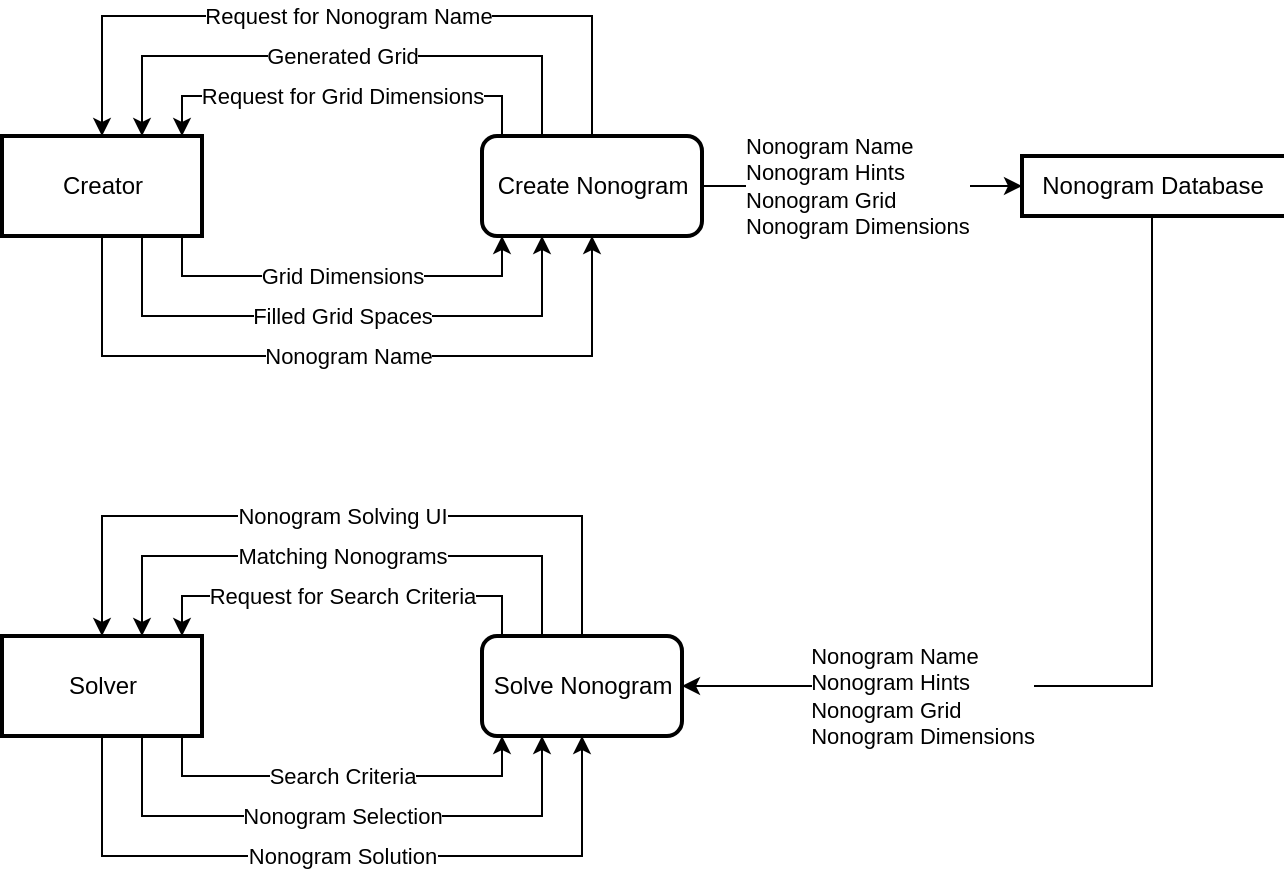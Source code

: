 <mxfile version="20.8.16" type="device" pages="3"><diagram id="lfk4z3iGNaKoAUKe50Mg" name="DFD - 1st Refinement"><mxGraphModel dx="880" dy="524" grid="1" gridSize="10" guides="1" tooltips="1" connect="1" arrows="1" fold="1" page="1" pageScale="1" pageWidth="850" pageHeight="1100" math="0" shadow="0"><root><mxCell id="0"/><mxCell id="1" parent="0"/><mxCell id="UIoF5DA-pXE9mMHuBl3K-7" value="Grid Dimensions" style="edgeStyle=orthogonalEdgeStyle;rounded=0;orthogonalLoop=1;jettySize=auto;html=1;" parent="1" source="UIoF5DA-pXE9mMHuBl3K-1" target="UIoF5DA-pXE9mMHuBl3K-3" edge="1"><mxGeometry relative="1" as="geometry"><Array as="points"><mxPoint x="190" y="340"/><mxPoint x="350" y="340"/></Array></mxGeometry></mxCell><mxCell id="UIoF5DA-pXE9mMHuBl3K-10" value="Filled Grid Spaces" style="edgeStyle=orthogonalEdgeStyle;rounded=0;orthogonalLoop=1;jettySize=auto;html=1;" parent="1" source="UIoF5DA-pXE9mMHuBl3K-1" target="UIoF5DA-pXE9mMHuBl3K-3" edge="1"><mxGeometry relative="1" as="geometry"><Array as="points"><mxPoint x="170" y="360"/><mxPoint x="370" y="360"/></Array></mxGeometry></mxCell><mxCell id="UIoF5DA-pXE9mMHuBl3K-12" value="Nonogram Name" style="edgeStyle=orthogonalEdgeStyle;rounded=0;orthogonalLoop=1;jettySize=auto;html=1;" parent="1" source="UIoF5DA-pXE9mMHuBl3K-1" target="UIoF5DA-pXE9mMHuBl3K-3" edge="1"><mxGeometry relative="1" as="geometry"><Array as="points"><mxPoint x="150" y="380"/><mxPoint x="395" y="380"/></Array></mxGeometry></mxCell><mxCell id="UIoF5DA-pXE9mMHuBl3K-1" value="&lt;div&gt;Creator&lt;/div&gt;" style="html=1;dashed=0;whitespace=wrap;strokeWidth=2;" parent="1" vertex="1"><mxGeometry x="100" y="270" width="100" height="50" as="geometry"/></mxCell><mxCell id="UIoF5DA-pXE9mMHuBl3K-18" value="Search Criteria" style="edgeStyle=orthogonalEdgeStyle;rounded=0;sketch=0;orthogonalLoop=1;jettySize=auto;html=1;" parent="1" source="UIoF5DA-pXE9mMHuBl3K-2" target="UIoF5DA-pXE9mMHuBl3K-16" edge="1"><mxGeometry relative="1" as="geometry"><Array as="points"><mxPoint x="190" y="590"/><mxPoint x="350" y="590"/></Array></mxGeometry></mxCell><mxCell id="UIoF5DA-pXE9mMHuBl3K-21" value="Nonogram Selection" style="edgeStyle=orthogonalEdgeStyle;rounded=0;sketch=0;orthogonalLoop=1;jettySize=auto;html=1;" parent="1" source="UIoF5DA-pXE9mMHuBl3K-2" target="UIoF5DA-pXE9mMHuBl3K-16" edge="1"><mxGeometry relative="1" as="geometry"><Array as="points"><mxPoint x="170" y="610"/><mxPoint x="370" y="610"/></Array></mxGeometry></mxCell><mxCell id="UIoF5DA-pXE9mMHuBl3K-23" value="Nonogram Solution" style="edgeStyle=orthogonalEdgeStyle;rounded=0;sketch=0;orthogonalLoop=1;jettySize=auto;html=1;" parent="1" source="UIoF5DA-pXE9mMHuBl3K-2" target="UIoF5DA-pXE9mMHuBl3K-16" edge="1"><mxGeometry relative="1" as="geometry"><Array as="points"><mxPoint x="150" y="630"/><mxPoint x="390" y="630"/></Array></mxGeometry></mxCell><mxCell id="UIoF5DA-pXE9mMHuBl3K-2" value="Solver" style="html=1;dashed=0;whitespace=wrap;strokeWidth=2;" parent="1" vertex="1"><mxGeometry x="100" y="520" width="100" height="50" as="geometry"/></mxCell><mxCell id="UIoF5DA-pXE9mMHuBl3K-6" value="&lt;div&gt;Request for Grid Dimensions&lt;/div&gt;" style="edgeStyle=orthogonalEdgeStyle;rounded=0;orthogonalLoop=1;jettySize=auto;html=1;" parent="1" source="UIoF5DA-pXE9mMHuBl3K-3" target="UIoF5DA-pXE9mMHuBl3K-1" edge="1"><mxGeometry relative="1" as="geometry"><Array as="points"><mxPoint x="350" y="250"/><mxPoint x="190" y="250"/></Array></mxGeometry></mxCell><mxCell id="UIoF5DA-pXE9mMHuBl3K-8" value="Generated Grid" style="edgeStyle=orthogonalEdgeStyle;rounded=0;orthogonalLoop=1;jettySize=auto;html=1;" parent="1" source="UIoF5DA-pXE9mMHuBl3K-3" target="UIoF5DA-pXE9mMHuBl3K-1" edge="1"><mxGeometry relative="1" as="geometry"><Array as="points"><mxPoint x="370" y="230"/><mxPoint x="170" y="230"/></Array></mxGeometry></mxCell><mxCell id="UIoF5DA-pXE9mMHuBl3K-11" value="Request for Nonogram Name" style="edgeStyle=orthogonalEdgeStyle;rounded=0;orthogonalLoop=1;jettySize=auto;html=1;" parent="1" source="UIoF5DA-pXE9mMHuBl3K-3" target="UIoF5DA-pXE9mMHuBl3K-1" edge="1"><mxGeometry relative="1" as="geometry"><Array as="points"><mxPoint x="395" y="210"/><mxPoint x="150" y="210"/></Array></mxGeometry></mxCell><mxCell id="UIoF5DA-pXE9mMHuBl3K-14" value="&lt;div align=&quot;left&quot;&gt;Nonogram Name&lt;/div&gt;&lt;div align=&quot;left&quot;&gt;Nonogram Hints&lt;/div&gt;&lt;div align=&quot;left&quot;&gt;Nonogram Grid&lt;/div&gt;&lt;div align=&quot;left&quot;&gt;Nonogram Dimensions&lt;br&gt;&lt;/div&gt;" style="edgeStyle=orthogonalEdgeStyle;rounded=0;sketch=0;orthogonalLoop=1;jettySize=auto;html=1;align=left;" parent="1" source="UIoF5DA-pXE9mMHuBl3K-3" target="UIoF5DA-pXE9mMHuBl3K-4" edge="1"><mxGeometry x="-0.75" relative="1" as="geometry"><mxPoint as="offset"/></mxGeometry></mxCell><mxCell id="UIoF5DA-pXE9mMHuBl3K-3" value="&lt;div&gt;Create Nonogram&lt;/div&gt;" style="html=1;dashed=0;whitespace=wrap;strokeWidth=2;rounded=1;" parent="1" vertex="1"><mxGeometry x="340" y="270" width="110" height="50" as="geometry"/></mxCell><mxCell id="UIoF5DA-pXE9mMHuBl3K-19" value="&lt;div align=&quot;left&quot;&gt;Nonogram Name&lt;/div&gt;&lt;div align=&quot;left&quot;&gt;Nonogram Hints&lt;/div&gt;&lt;div align=&quot;left&quot;&gt;Nonogram Grid&lt;/div&gt;&lt;div align=&quot;left&quot;&gt;Nonogram Dimensions&lt;br&gt;&lt;/div&gt;" style="edgeStyle=orthogonalEdgeStyle;rounded=0;sketch=0;orthogonalLoop=1;jettySize=auto;html=1;" parent="1" source="UIoF5DA-pXE9mMHuBl3K-4" target="UIoF5DA-pXE9mMHuBl3K-16" edge="1"><mxGeometry x="0.489" y="5" relative="1" as="geometry"><Array as="points"><mxPoint x="675" y="545"/></Array><mxPoint as="offset"/></mxGeometry></mxCell><mxCell id="UIoF5DA-pXE9mMHuBl3K-4" value="Nonogram Database" style="html=1;dashed=0;whitespace=wrap;shape=partialRectangle;right=0;strokeWidth=2;" parent="1" vertex="1"><mxGeometry x="610" y="280" width="130" height="30" as="geometry"/></mxCell><mxCell id="UIoF5DA-pXE9mMHuBl3K-17" value="&lt;div&gt;Request for Search Criteria&lt;/div&gt;" style="edgeStyle=orthogonalEdgeStyle;rounded=0;sketch=0;orthogonalLoop=1;jettySize=auto;html=1;" parent="1" source="UIoF5DA-pXE9mMHuBl3K-16" target="UIoF5DA-pXE9mMHuBl3K-2" edge="1"><mxGeometry relative="1" as="geometry"><Array as="points"><mxPoint x="350" y="500"/><mxPoint x="190" y="500"/></Array></mxGeometry></mxCell><mxCell id="UIoF5DA-pXE9mMHuBl3K-20" value="Matching Nonograms" style="edgeStyle=orthogonalEdgeStyle;rounded=0;sketch=0;orthogonalLoop=1;jettySize=auto;html=1;" parent="1" source="UIoF5DA-pXE9mMHuBl3K-16" target="UIoF5DA-pXE9mMHuBl3K-2" edge="1"><mxGeometry relative="1" as="geometry"><Array as="points"><mxPoint x="370" y="480"/><mxPoint x="170" y="480"/></Array></mxGeometry></mxCell><mxCell id="UIoF5DA-pXE9mMHuBl3K-22" value="Nonogram Solving UI" style="edgeStyle=orthogonalEdgeStyle;rounded=0;sketch=0;orthogonalLoop=1;jettySize=auto;html=1;" parent="1" source="UIoF5DA-pXE9mMHuBl3K-16" target="UIoF5DA-pXE9mMHuBl3K-2" edge="1"><mxGeometry relative="1" as="geometry"><Array as="points"><mxPoint x="390" y="460"/><mxPoint x="150" y="460"/></Array></mxGeometry></mxCell><mxCell id="UIoF5DA-pXE9mMHuBl3K-16" value="Solve Nonogram" style="html=1;dashed=0;whitespace=wrap;rounded=1;strokeWidth=2;" parent="1" vertex="1"><mxGeometry x="340" y="520" width="100" height="50" as="geometry"/></mxCell></root></mxGraphModel></diagram><diagram id="370EtHo2EPVdLZsT-kPX" name="DFD - 2nd Refinement"><mxGraphModel dx="880" dy="524" grid="1" gridSize="10" guides="1" tooltips="1" connect="1" arrows="1" fold="1" page="1" pageScale="1" pageWidth="850" pageHeight="1100" math="0" shadow="0"><root><mxCell id="0"/><mxCell id="1" parent="0"/><mxCell id="KArYMGjQzkDmwe_kHs1Q-1" style="edgeStyle=orthogonalEdgeStyle;rounded=0;orthogonalLoop=1;jettySize=auto;html=1;" edge="1" parent="1" source="Bhw3mHrIw1FpaJpgpaE1-15" target="vwseturUq4fQ_MvckI7T-8"><mxGeometry relative="1" as="geometry"><Array as="points"><mxPoint x="760" y="650"/><mxPoint x="565" y="650"/></Array></mxGeometry></mxCell><mxCell id="Bhw3mHrIw1FpaJpgpaE1-1" value="Grid Dimensions" style="edgeStyle=orthogonalEdgeStyle;rounded=0;orthogonalLoop=1;jettySize=auto;html=1;" parent="1" source="Bhw3mHrIw1FpaJpgpaE1-4" target="Bhw3mHrIw1FpaJpgpaE1-23" edge="1"><mxGeometry relative="1" as="geometry"><Array as="points"><mxPoint x="190" y="250"/><mxPoint x="320" y="250"/></Array><mxPoint x="350" y="320" as="targetPoint"/><mxPoint as="offset"/></mxGeometry></mxCell><mxCell id="Bhw3mHrIw1FpaJpgpaE1-2" value="Filled Grid Spaces" style="edgeStyle=orthogonalEdgeStyle;rounded=0;orthogonalLoop=1;jettySize=auto;html=1;" parent="1" source="Bhw3mHrIw1FpaJpgpaE1-4" target="Bhw3mHrIw1FpaJpgpaE1-24" edge="1"><mxGeometry relative="1" as="geometry"><Array as="points"><mxPoint x="170" y="210"/><mxPoint x="430" y="210"/></Array><mxPoint x="450" y="360" as="targetPoint"/></mxGeometry></mxCell><mxCell id="Bhw3mHrIw1FpaJpgpaE1-3" value="Nonogram Name" style="edgeStyle=orthogonalEdgeStyle;rounded=0;orthogonalLoop=1;jettySize=auto;html=1;" parent="1" source="Bhw3mHrIw1FpaJpgpaE1-4" target="vwseturUq4fQ_MvckI7T-1" edge="1"><mxGeometry relative="1" as="geometry"><Array as="points"><mxPoint x="130" y="170"/><mxPoint x="540" y="170"/></Array><mxPoint x="460" y="380" as="targetPoint"/></mxGeometry></mxCell><mxCell id="Bhw3mHrIw1FpaJpgpaE1-4" value="&lt;div&gt;Creator&lt;/div&gt;" style="html=1;dashed=0;whitespace=wrap;strokeWidth=2;" parent="1" vertex="1"><mxGeometry x="100" y="270" width="100" height="50" as="geometry"/></mxCell><mxCell id="Bhw3mHrIw1FpaJpgpaE1-5" value="Search Criteria" style="edgeStyle=orthogonalEdgeStyle;rounded=0;sketch=0;orthogonalLoop=1;jettySize=auto;html=1;" parent="1" source="Bhw3mHrIw1FpaJpgpaE1-8" target="Bhw3mHrIw1FpaJpgpaE1-19" edge="1"><mxGeometry relative="1" as="geometry"><Array as="points"><mxPoint x="180" y="536"/><mxPoint x="350" y="536"/></Array></mxGeometry></mxCell><mxCell id="Bhw3mHrIw1FpaJpgpaE1-6" value="Nonogram Selection" style="edgeStyle=orthogonalEdgeStyle;rounded=0;sketch=0;orthogonalLoop=1;jettySize=auto;html=1;" parent="1" source="Bhw3mHrIw1FpaJpgpaE1-8" target="vwseturUq4fQ_MvckI7T-7" edge="1"><mxGeometry relative="1" as="geometry"><Array as="points"><mxPoint x="170" y="516"/><mxPoint x="450" y="516"/></Array></mxGeometry></mxCell><mxCell id="Bhw3mHrIw1FpaJpgpaE1-7" value="Nonogram Solution" style="edgeStyle=orthogonalEdgeStyle;rounded=0;sketch=0;orthogonalLoop=1;jettySize=auto;html=1;" parent="1" source="Bhw3mHrIw1FpaJpgpaE1-8" target="vwseturUq4fQ_MvckI7T-8" edge="1"><mxGeometry relative="1" as="geometry"><Array as="points"><mxPoint x="130" y="476"/><mxPoint x="550" y="476"/></Array></mxGeometry></mxCell><mxCell id="Bhw3mHrIw1FpaJpgpaE1-8" value="Solver" style="html=1;dashed=0;whitespace=wrap;strokeWidth=2;" parent="1" vertex="1"><mxGeometry x="60" y="576" width="140" height="50" as="geometry"/></mxCell><mxCell id="Bhw3mHrIw1FpaJpgpaE1-9" value="&lt;div&gt;Request for Grid Dimensions&lt;/div&gt;" style="edgeStyle=orthogonalEdgeStyle;rounded=0;orthogonalLoop=1;jettySize=auto;html=1;" parent="1" source="Bhw3mHrIw1FpaJpgpaE1-23" target="Bhw3mHrIw1FpaJpgpaE1-4" edge="1"><mxGeometry relative="1" as="geometry"><Array as="points"><mxPoint x="340" y="230"/><mxPoint x="180" y="230"/></Array><mxPoint x="350" y="270" as="sourcePoint"/></mxGeometry></mxCell><mxCell id="Bhw3mHrIw1FpaJpgpaE1-10" value="Generated Grid" style="edgeStyle=orthogonalEdgeStyle;rounded=0;orthogonalLoop=1;jettySize=auto;html=1;" parent="1" source="Bhw3mHrIw1FpaJpgpaE1-24" target="Bhw3mHrIw1FpaJpgpaE1-4" edge="1"><mxGeometry relative="1" as="geometry"><Array as="points"><mxPoint x="450" y="190"/><mxPoint x="150" y="190"/></Array><mxPoint x="450" y="230" as="sourcePoint"/></mxGeometry></mxCell><mxCell id="Bhw3mHrIw1FpaJpgpaE1-11" value="Request for Nonogram Name" style="edgeStyle=orthogonalEdgeStyle;rounded=0;orthogonalLoop=1;jettySize=auto;html=1;" parent="1" source="vwseturUq4fQ_MvckI7T-1" target="Bhw3mHrIw1FpaJpgpaE1-4" edge="1"><mxGeometry relative="1" as="geometry"><Array as="points"><mxPoint x="560" y="150"/><mxPoint x="110" y="150"/></Array><mxPoint x="500" y="130" as="sourcePoint"/></mxGeometry></mxCell><mxCell id="Bhw3mHrIw1FpaJpgpaE1-12" value="&lt;div align=&quot;left&quot;&gt;Nonogram Name&lt;/div&gt;&lt;div align=&quot;left&quot;&gt;Nonogram Hints&lt;/div&gt;&lt;div align=&quot;left&quot;&gt;Nonogram Grid&lt;/div&gt;&lt;div align=&quot;left&quot;&gt;Nonogram Dimensions&lt;br&gt;&lt;/div&gt;" style="edgeStyle=orthogonalEdgeStyle;rounded=0;sketch=0;orthogonalLoop=1;jettySize=auto;html=1;align=left;" parent="1" source="vwseturUq4fQ_MvckI7T-5" target="Bhw3mHrIw1FpaJpgpaE1-15" edge="1"><mxGeometry x="0.333" relative="1" as="geometry"><mxPoint as="offset"/><mxPoint x="760" y="420" as="sourcePoint"/><Array as="points"><mxPoint x="760" y="480"/></Array></mxGeometry></mxCell><mxCell id="Bhw3mHrIw1FpaJpgpaE1-14" value="&lt;div align=&quot;left&quot;&gt;Nonogram Name&lt;/div&gt;&lt;div align=&quot;left&quot;&gt;Nonogram Hints&lt;/div&gt;&lt;div align=&quot;left&quot;&gt;Nonogram Grid&lt;/div&gt;&lt;div align=&quot;left&quot;&gt;Nonogram Dimensions&lt;br&gt;&lt;/div&gt;" style="edgeStyle=orthogonalEdgeStyle;rounded=0;sketch=0;orthogonalLoop=1;jettySize=auto;html=1;labelBackgroundColor=default;labelPosition=center;verticalLabelPosition=middle;align=center;verticalAlign=middle;labelBorderColor=none;fontColor=default;" parent="1" source="Bhw3mHrIw1FpaJpgpaE1-15" target="vwseturUq4fQ_MvckI7T-7" edge="1"><mxGeometry x="-0.208" relative="1" as="geometry"><Array as="points"><mxPoint x="760" y="650"/><mxPoint x="460" y="650"/></Array><mxPoint as="offset"/><mxPoint x="740" y="610" as="targetPoint"/></mxGeometry></mxCell><mxCell id="Bhw3mHrIw1FpaJpgpaE1-15" value="Nonogram Database" style="html=1;dashed=0;whitespace=wrap;shape=partialRectangle;right=0;strokeWidth=2;" parent="1" vertex="1"><mxGeometry x="695" y="530" width="130" height="30" as="geometry"/></mxCell><mxCell id="Bhw3mHrIw1FpaJpgpaE1-16" value="&lt;div&gt;Request for Search Criteria&lt;/div&gt;" style="edgeStyle=orthogonalEdgeStyle;rounded=0;sketch=0;orthogonalLoop=1;jettySize=auto;html=1;" parent="1" source="Bhw3mHrIw1FpaJpgpaE1-19" target="Bhw3mHrIw1FpaJpgpaE1-8" edge="1"><mxGeometry relative="1" as="geometry"><Array as="points"><mxPoint x="340" y="556"/><mxPoint x="190" y="556"/></Array></mxGeometry></mxCell><mxCell id="Bhw3mHrIw1FpaJpgpaE1-17" value="Matching Nonograms" style="edgeStyle=orthogonalEdgeStyle;rounded=0;sketch=0;orthogonalLoop=1;jettySize=auto;html=1;" parent="1" source="vwseturUq4fQ_MvckI7T-7" target="Bhw3mHrIw1FpaJpgpaE1-8" edge="1"><mxGeometry relative="1" as="geometry"><Array as="points"><mxPoint x="470" y="496"/><mxPoint x="150" y="496"/></Array></mxGeometry></mxCell><mxCell id="Bhw3mHrIw1FpaJpgpaE1-18" value="Nonogram Solving UI" style="edgeStyle=orthogonalEdgeStyle;rounded=0;sketch=0;orthogonalLoop=1;jettySize=auto;html=1;" parent="1" source="vwseturUq4fQ_MvckI7T-8" target="Bhw3mHrIw1FpaJpgpaE1-8" edge="1"><mxGeometry relative="1" as="geometry"><Array as="points"><mxPoint x="570" y="456"/><mxPoint x="110" y="456"/></Array></mxGeometry></mxCell><mxCell id="vwseturUq4fQ_MvckI7T-10" value="Search Criteria" style="edgeStyle=orthogonalEdgeStyle;rounded=0;orthogonalLoop=1;jettySize=auto;html=1;labelBackgroundColor=default;labelBorderColor=none;fontColor=default;" parent="1" source="Bhw3mHrIw1FpaJpgpaE1-19" target="Bhw3mHrIw1FpaJpgpaE1-15" edge="1"><mxGeometry relative="1" as="geometry"><Array as="points"><mxPoint x="340" y="700"/><mxPoint x="770" y="700"/></Array></mxGeometry></mxCell><mxCell id="Bhw3mHrIw1FpaJpgpaE1-19" value="Search Nonogram" style="html=1;dashed=0;whitespace=wrap;rounded=1;strokeWidth=2;whiteSpace=wrap;" parent="1" vertex="1"><mxGeometry x="300" y="576" width="80" height="50" as="geometry"/></mxCell><mxCell id="vwseturUq4fQ_MvckI7T-6" value="&lt;div align=&quot;left&quot;&gt;Nonogram Name&lt;/div&gt;&lt;div align=&quot;left&quot;&gt;Nonogram Hints&lt;/div&gt;&lt;div align=&quot;left&quot;&gt;Nonogram Grid&lt;/div&gt;&lt;div align=&quot;left&quot;&gt;Nonogram Dimensions&lt;br&gt;&lt;/div&gt;" style="edgeStyle=orthogonalEdgeStyle;rounded=0;orthogonalLoop=1;jettySize=auto;html=1;" parent="1" source="Bhw3mHrIw1FpaJpgpaE1-22" target="vwseturUq4fQ_MvckI7T-5" edge="1"><mxGeometry relative="1" as="geometry"/></mxCell><mxCell id="Bhw3mHrIw1FpaJpgpaE1-22" value="Session Variables" style="html=1;dashed=0;whitespace=wrap;shape=partialRectangle;right=0;strokeWidth=2;" parent="1" vertex="1"><mxGeometry x="610" y="350" width="120" height="30" as="geometry"/></mxCell><mxCell id="vwseturUq4fQ_MvckI7T-4" value="Grid Dimensions" style="edgeStyle=orthogonalEdgeStyle;rounded=0;orthogonalLoop=1;jettySize=auto;html=1;" parent="1" source="Bhw3mHrIw1FpaJpgpaE1-23" target="Bhw3mHrIw1FpaJpgpaE1-22" edge="1"><mxGeometry x="-0.927" y="5" relative="1" as="geometry"><Array as="points"><mxPoint x="325" y="365"/></Array><mxPoint as="offset"/></mxGeometry></mxCell><mxCell id="Bhw3mHrIw1FpaJpgpaE1-23" value="Get Nonogram Dimensions" style="html=1;dashed=0;whitespace=wrap;whiteSpace=wrap;rounded=1;glass=0;strokeWidth=2;" parent="1" vertex="1"><mxGeometry x="280" y="270" width="90" height="50" as="geometry"/></mxCell><mxCell id="vwseturUq4fQ_MvckI7T-3" value="Grid Spaces" style="edgeStyle=orthogonalEdgeStyle;rounded=0;orthogonalLoop=1;jettySize=auto;html=1;" parent="1" source="Bhw3mHrIw1FpaJpgpaE1-24" target="Bhw3mHrIw1FpaJpgpaE1-22" edge="1"><mxGeometry x="-0.908" relative="1" as="geometry"><Array as="points"><mxPoint x="440" y="365"/></Array><mxPoint as="offset"/></mxGeometry></mxCell><mxCell id="Bhw3mHrIw1FpaJpgpaE1-24" value="Get Nonogram Grid Spaces" style="html=1;dashed=0;whitespace=wrap;rounded=1;glass=0;whiteSpace=wrap;strokeWidth=2;" parent="1" vertex="1"><mxGeometry x="390" y="270" width="100" height="50" as="geometry"/></mxCell><mxCell id="vwseturUq4fQ_MvckI7T-2" value="Grid Name" style="edgeStyle=orthogonalEdgeStyle;rounded=0;orthogonalLoop=1;jettySize=auto;html=1;" parent="1" source="vwseturUq4fQ_MvckI7T-1" target="Bhw3mHrIw1FpaJpgpaE1-22" edge="1"><mxGeometry x="-0.875" relative="1" as="geometry"><Array as="points"><mxPoint x="555" y="365"/></Array><mxPoint as="offset"/></mxGeometry></mxCell><mxCell id="vwseturUq4fQ_MvckI7T-1" value="Get Nonogram Name" style="html=1;dashed=0;whitespace=wrap;rounded=1;glass=0;whiteSpace=wrap;strokeWidth=2;" parent="1" vertex="1"><mxGeometry x="510" y="270" width="90" height="50" as="geometry"/></mxCell><mxCell id="vwseturUq4fQ_MvckI7T-5" value="Store Nonogram" style="html=1;dashed=0;whitespace=wrap;rounded=1;glass=0;strokeWidth=2;" parent="1" vertex="1"><mxGeometry x="620" y="460" width="100" height="50" as="geometry"/></mxCell><mxCell id="vwseturUq4fQ_MvckI7T-7" value="Select Nonogram" style="html=1;dashed=0;whitespace=wrap;rounded=1;glass=0;strokeWidth=2;fontColor=default;whiteSpace=wrap;" parent="1" vertex="1"><mxGeometry x="420" y="576" width="80" height="50" as="geometry"/></mxCell><mxCell id="vwseturUq4fQ_MvckI7T-11" value="Nonogram Progress" style="edgeStyle=orthogonalEdgeStyle;rounded=0;orthogonalLoop=1;jettySize=auto;html=1;labelBackgroundColor=default;labelBorderColor=none;fontColor=default;" parent="1" source="vwseturUq4fQ_MvckI7T-8" target="Bhw3mHrIw1FpaJpgpaE1-8" edge="1"><mxGeometry relative="1" as="geometry"><Array as="points"><mxPoint x="580" y="436"/><mxPoint x="90" y="436"/></Array></mxGeometry></mxCell><mxCell id="vwseturUq4fQ_MvckI7T-8" value="Solve Nonogram" style="html=1;dashed=0;whitespace=wrap;rounded=1;glass=0;strokeWidth=2;fontColor=default;whiteSpace=wrap;" parent="1" vertex="1"><mxGeometry x="530" y="576" width="70" height="50" as="geometry"/></mxCell></root></mxGraphModel></diagram><diagram id="ur9Wg-4-vc1TmD96WuGz" name="ERD"><mxGraphModel grid="1" page="1" gridSize="10" guides="1" tooltips="1" connect="1" arrows="1" fold="1" pageScale="1" pageWidth="850" pageHeight="1100" math="0" shadow="0"><root><mxCell id="0"/><mxCell id="1" parent="0"/><mxCell id="m5-hcoYMF-dXQr8QzO9w-1" value="Nonogram" style="swimlane;childLayout=stackLayout;horizontal=1;startSize=30;horizontalStack=0;rounded=1;fontSize=14;fontStyle=0;strokeWidth=2;resizeParent=0;resizeLast=1;shadow=0;dashed=0;align=center;" vertex="1" parent="1"><mxGeometry x="390" y="80" width="160" height="120" as="geometry"/></mxCell><mxCell id="m5-hcoYMF-dXQr8QzO9w-2" value="Nonogram ID&#xA;Nonogram Name&#xA;Nonogram Hints&#xA;Nonogram Dimensions&#xA;" style="align=left;strokeColor=none;fillColor=none;spacingLeft=4;fontSize=12;verticalAlign=top;resizable=0;rotatable=0;part=1;rounded=1;strokeWidth=2;" vertex="1" parent="m5-hcoYMF-dXQr8QzO9w-1"><mxGeometry y="30" width="160" height="90" as="geometry"/></mxCell><mxCell id="m5-hcoYMF-dXQr8QzO9w-3" value="Creator" style="whiteSpace=wrap;html=1;align=center;rounded=1;strokeWidth=2;" vertex="1" parent="1"><mxGeometry x="180" y="80" width="100" height="40" as="geometry"/></mxCell><mxCell id="m5-hcoYMF-dXQr8QzO9w-4" value="Solver" style="whiteSpace=wrap;html=1;align=center;rounded=1;strokeWidth=2;" vertex="1" parent="1"><mxGeometry x="180" y="160" width="100" height="40" as="geometry"/></mxCell><mxCell id="m5-hcoYMF-dXQr8QzO9w-5" value="" style="edgeStyle=entityRelationEdgeStyle;fontSize=12;html=1;endArrow=ERoneToMany;rounded=0;sketch=0;entryX=0;entryY=0;entryDx=0;entryDy=0;" edge="1" parent="1" source="m5-hcoYMF-dXQr8QzO9w-3" target="m5-hcoYMF-dXQr8QzO9w-2"><mxGeometry width="100" height="100" relative="1" as="geometry"><mxPoint x="290" y="350" as="sourcePoint"/><mxPoint x="390" y="250" as="targetPoint"/></mxGeometry></mxCell><mxCell id="m5-hcoYMF-dXQr8QzO9w-6" value="Creates" style="edgeLabel;html=1;align=center;verticalAlign=middle;resizable=0;points=[];" connectable="0" vertex="1" parent="m5-hcoYMF-dXQr8QzO9w-5"><mxGeometry x="0.166" y="-1" relative="1" as="geometry"><mxPoint as="offset"/></mxGeometry></mxCell><mxCell id="m5-hcoYMF-dXQr8QzO9w-7" value="" style="edgeStyle=entityRelationEdgeStyle;fontSize=12;html=1;endArrow=ERoneToMany;rounded=0;sketch=0;entryX=0;entryY=0.5;entryDx=0;entryDy=0;" edge="1" parent="1" source="m5-hcoYMF-dXQr8QzO9w-4" target="m5-hcoYMF-dXQr8QzO9w-2"><mxGeometry width="100" height="100" relative="1" as="geometry"><mxPoint x="250" y="280" as="sourcePoint"/><mxPoint x="350" y="180" as="targetPoint"/></mxGeometry></mxCell><mxCell id="m5-hcoYMF-dXQr8QzO9w-8" value="Solves" style="edgeLabel;html=1;align=center;verticalAlign=middle;resizable=0;points=[];" connectable="0" vertex="1" parent="m5-hcoYMF-dXQr8QzO9w-7"><mxGeometry x="-0.12" y="1" relative="1" as="geometry"><mxPoint as="offset"/></mxGeometry></mxCell><mxCell id="m5-hcoYMF-dXQr8QzO9w-9" value="Figure 2 - Entity Relation Diagram for Database Structure" style="text;html=1;align=center;verticalAlign=middle;resizable=0;points=[];autosize=1;strokeColor=none;fillColor=none;" vertex="1" parent="1"><mxGeometry x="200" y="220" width="330" height="30" as="geometry"/></mxCell></root></mxGraphModel></diagram></mxfile>